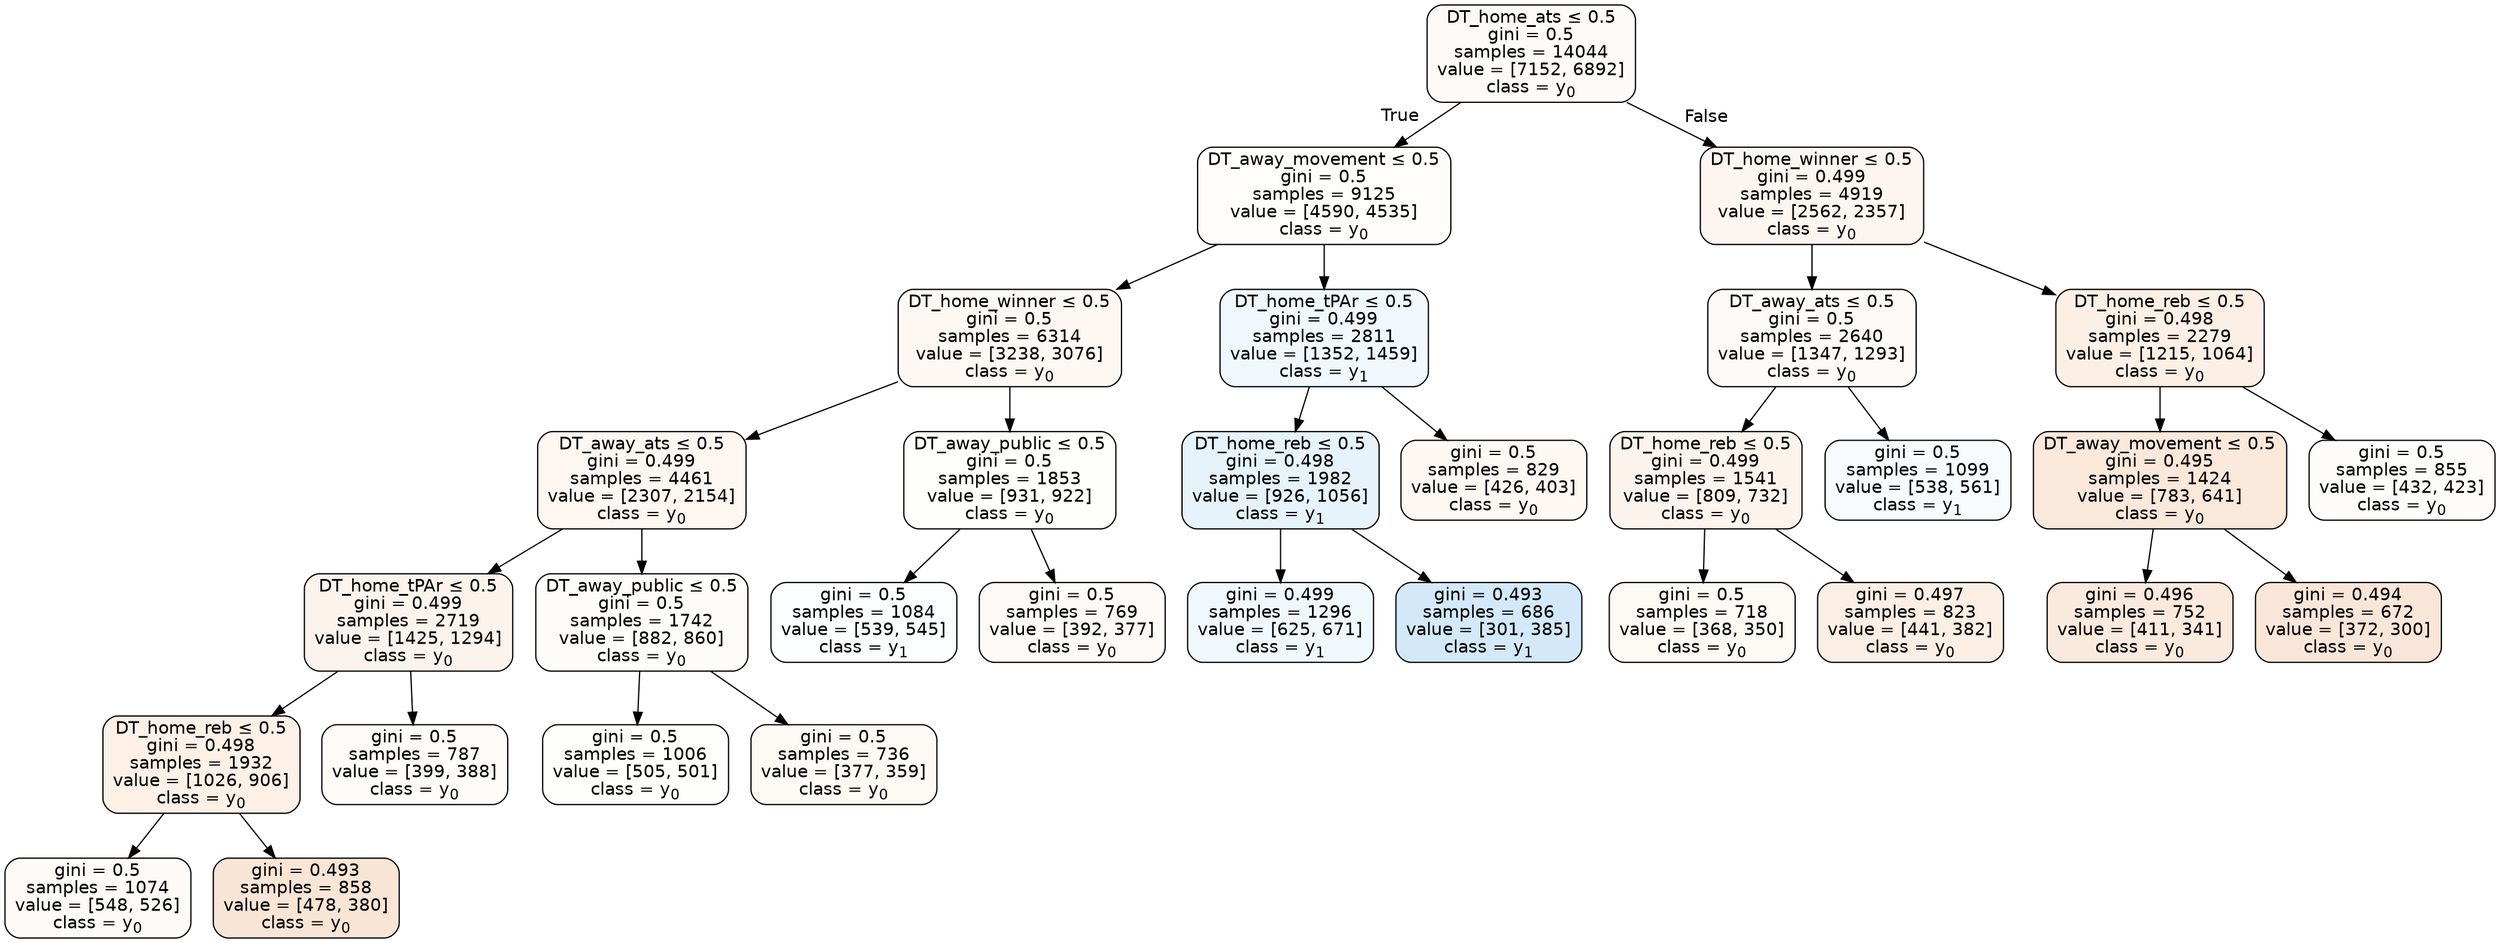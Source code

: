 digraph Tree {
node [shape=box, style="filled, rounded", color="black", fontname=helvetica] ;
edge [fontname=helvetica] ;
0 [label=<DT_home_ats &le; 0.5<br/>gini = 0.5<br/>samples = 14044<br/>value = [7152, 6892]<br/>class = y<SUB>0</SUB>>, fillcolor="#e5813909"] ;
1 [label=<DT_away_movement &le; 0.5<br/>gini = 0.5<br/>samples = 9125<br/>value = [4590, 4535]<br/>class = y<SUB>0</SUB>>, fillcolor="#e5813903"] ;
0 -> 1 [labeldistance=2.5, labelangle=45, headlabel="True"] ;
2 [label=<DT_home_winner &le; 0.5<br/>gini = 0.5<br/>samples = 6314<br/>value = [3238, 3076]<br/>class = y<SUB>0</SUB>>, fillcolor="#e581390d"] ;
1 -> 2 ;
3 [label=<DT_away_ats &le; 0.5<br/>gini = 0.499<br/>samples = 4461<br/>value = [2307, 2154]<br/>class = y<SUB>0</SUB>>, fillcolor="#e5813911"] ;
2 -> 3 ;
4 [label=<DT_home_tPAr &le; 0.5<br/>gini = 0.499<br/>samples = 2719<br/>value = [1425, 1294]<br/>class = y<SUB>0</SUB>>, fillcolor="#e5813917"] ;
3 -> 4 ;
5 [label=<DT_home_reb &le; 0.5<br/>gini = 0.498<br/>samples = 1932<br/>value = [1026, 906]<br/>class = y<SUB>0</SUB>>, fillcolor="#e581391e"] ;
4 -> 5 ;
6 [label=<gini = 0.5<br/>samples = 1074<br/>value = [548, 526]<br/>class = y<SUB>0</SUB>>, fillcolor="#e581390a"] ;
5 -> 6 ;
7 [label=<gini = 0.493<br/>samples = 858<br/>value = [478, 380]<br/>class = y<SUB>0</SUB>>, fillcolor="#e5813934"] ;
5 -> 7 ;
8 [label=<gini = 0.5<br/>samples = 787<br/>value = [399, 388]<br/>class = y<SUB>0</SUB>>, fillcolor="#e5813907"] ;
4 -> 8 ;
9 [label=<DT_away_public &le; 0.5<br/>gini = 0.5<br/>samples = 1742<br/>value = [882, 860]<br/>class = y<SUB>0</SUB>>, fillcolor="#e5813906"] ;
3 -> 9 ;
10 [label=<gini = 0.5<br/>samples = 1006<br/>value = [505, 501]<br/>class = y<SUB>0</SUB>>, fillcolor="#e5813902"] ;
9 -> 10 ;
11 [label=<gini = 0.5<br/>samples = 736<br/>value = [377, 359]<br/>class = y<SUB>0</SUB>>, fillcolor="#e581390c"] ;
9 -> 11 ;
12 [label=<DT_away_public &le; 0.5<br/>gini = 0.5<br/>samples = 1853<br/>value = [931, 922]<br/>class = y<SUB>0</SUB>>, fillcolor="#e5813902"] ;
2 -> 12 ;
13 [label=<gini = 0.5<br/>samples = 1084<br/>value = [539, 545]<br/>class = y<SUB>1</SUB>>, fillcolor="#399de503"] ;
12 -> 13 ;
14 [label=<gini = 0.5<br/>samples = 769<br/>value = [392, 377]<br/>class = y<SUB>0</SUB>>, fillcolor="#e581390a"] ;
12 -> 14 ;
15 [label=<DT_home_tPAr &le; 0.5<br/>gini = 0.499<br/>samples = 2811<br/>value = [1352, 1459]<br/>class = y<SUB>1</SUB>>, fillcolor="#399de513"] ;
1 -> 15 ;
16 [label=<DT_home_reb &le; 0.5<br/>gini = 0.498<br/>samples = 1982<br/>value = [926, 1056]<br/>class = y<SUB>1</SUB>>, fillcolor="#399de51f"] ;
15 -> 16 ;
17 [label=<gini = 0.499<br/>samples = 1296<br/>value = [625, 671]<br/>class = y<SUB>1</SUB>>, fillcolor="#399de511"] ;
16 -> 17 ;
18 [label=<gini = 0.493<br/>samples = 686<br/>value = [301, 385]<br/>class = y<SUB>1</SUB>>, fillcolor="#399de538"] ;
16 -> 18 ;
19 [label=<gini = 0.5<br/>samples = 829<br/>value = [426, 403]<br/>class = y<SUB>0</SUB>>, fillcolor="#e581390e"] ;
15 -> 19 ;
20 [label=<DT_home_winner &le; 0.5<br/>gini = 0.499<br/>samples = 4919<br/>value = [2562, 2357]<br/>class = y<SUB>0</SUB>>, fillcolor="#e5813914"] ;
0 -> 20 [labeldistance=2.5, labelangle=-45, headlabel="False"] ;
21 [label=<DT_away_ats &le; 0.5<br/>gini = 0.5<br/>samples = 2640<br/>value = [1347, 1293]<br/>class = y<SUB>0</SUB>>, fillcolor="#e581390a"] ;
20 -> 21 ;
22 [label=<DT_home_reb &le; 0.5<br/>gini = 0.499<br/>samples = 1541<br/>value = [809, 732]<br/>class = y<SUB>0</SUB>>, fillcolor="#e5813918"] ;
21 -> 22 ;
23 [label=<gini = 0.5<br/>samples = 718<br/>value = [368, 350]<br/>class = y<SUB>0</SUB>>, fillcolor="#e581390c"] ;
22 -> 23 ;
24 [label=<gini = 0.497<br/>samples = 823<br/>value = [441, 382]<br/>class = y<SUB>0</SUB>>, fillcolor="#e5813922"] ;
22 -> 24 ;
25 [label=<gini = 0.5<br/>samples = 1099<br/>value = [538, 561]<br/>class = y<SUB>1</SUB>>, fillcolor="#399de50a"] ;
21 -> 25 ;
26 [label=<DT_home_reb &le; 0.5<br/>gini = 0.498<br/>samples = 2279<br/>value = [1215, 1064]<br/>class = y<SUB>0</SUB>>, fillcolor="#e5813920"] ;
20 -> 26 ;
27 [label=<DT_away_movement &le; 0.5<br/>gini = 0.495<br/>samples = 1424<br/>value = [783, 641]<br/>class = y<SUB>0</SUB>>, fillcolor="#e581392e"] ;
26 -> 27 ;
28 [label=<gini = 0.496<br/>samples = 752<br/>value = [411, 341]<br/>class = y<SUB>0</SUB>>, fillcolor="#e581392b"] ;
27 -> 28 ;
29 [label=<gini = 0.494<br/>samples = 672<br/>value = [372, 300]<br/>class = y<SUB>0</SUB>>, fillcolor="#e5813931"] ;
27 -> 29 ;
30 [label=<gini = 0.5<br/>samples = 855<br/>value = [432, 423]<br/>class = y<SUB>0</SUB>>, fillcolor="#e5813905"] ;
26 -> 30 ;
}
